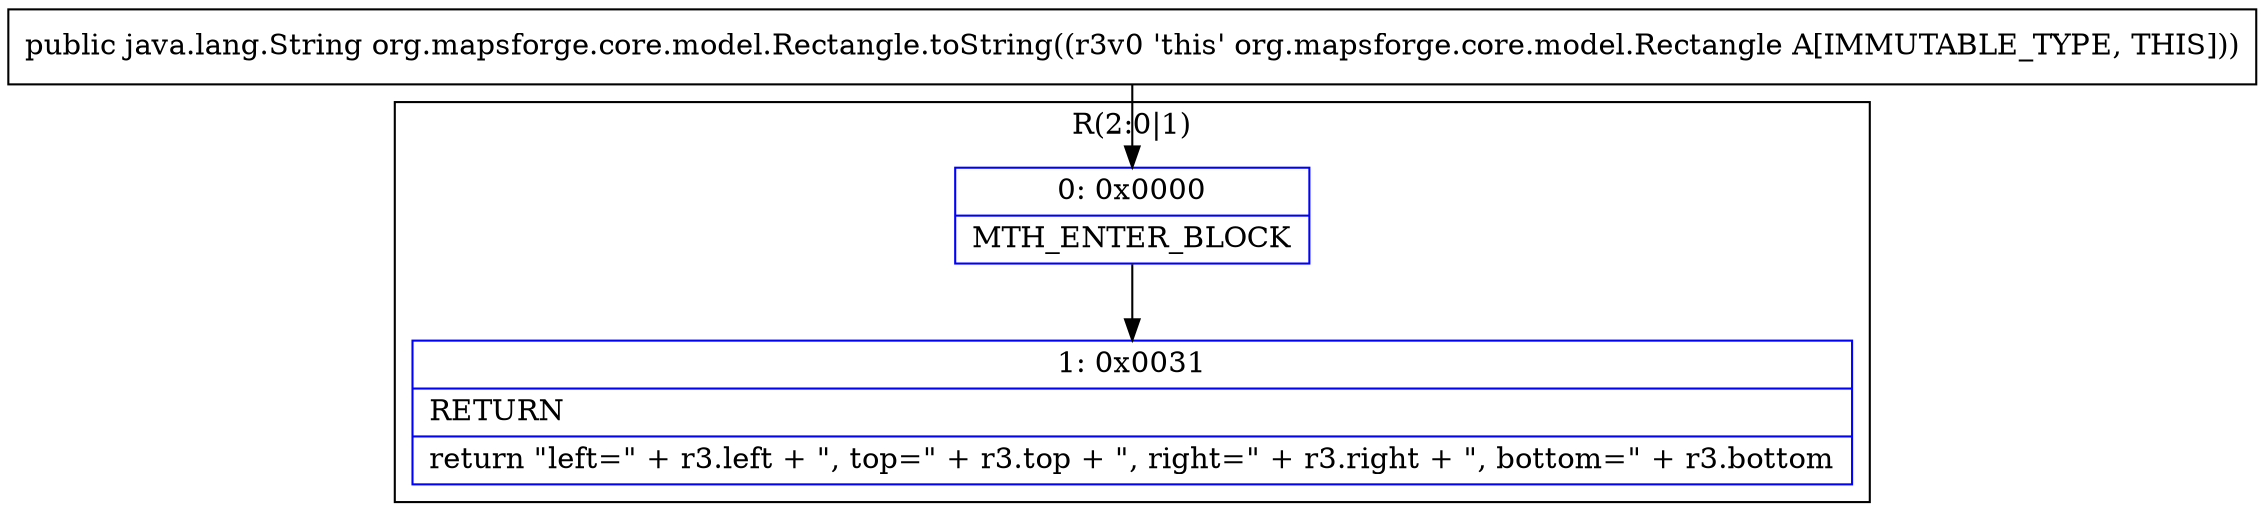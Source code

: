 digraph "CFG fororg.mapsforge.core.model.Rectangle.toString()Ljava\/lang\/String;" {
subgraph cluster_Region_2050769249 {
label = "R(2:0|1)";
node [shape=record,color=blue];
Node_0 [shape=record,label="{0\:\ 0x0000|MTH_ENTER_BLOCK\l}"];
Node_1 [shape=record,label="{1\:\ 0x0031|RETURN\l|return \"left=\" + r3.left + \", top=\" + r3.top + \", right=\" + r3.right + \", bottom=\" + r3.bottom\l}"];
}
MethodNode[shape=record,label="{public java.lang.String org.mapsforge.core.model.Rectangle.toString((r3v0 'this' org.mapsforge.core.model.Rectangle A[IMMUTABLE_TYPE, THIS])) }"];
MethodNode -> Node_0;
Node_0 -> Node_1;
}

